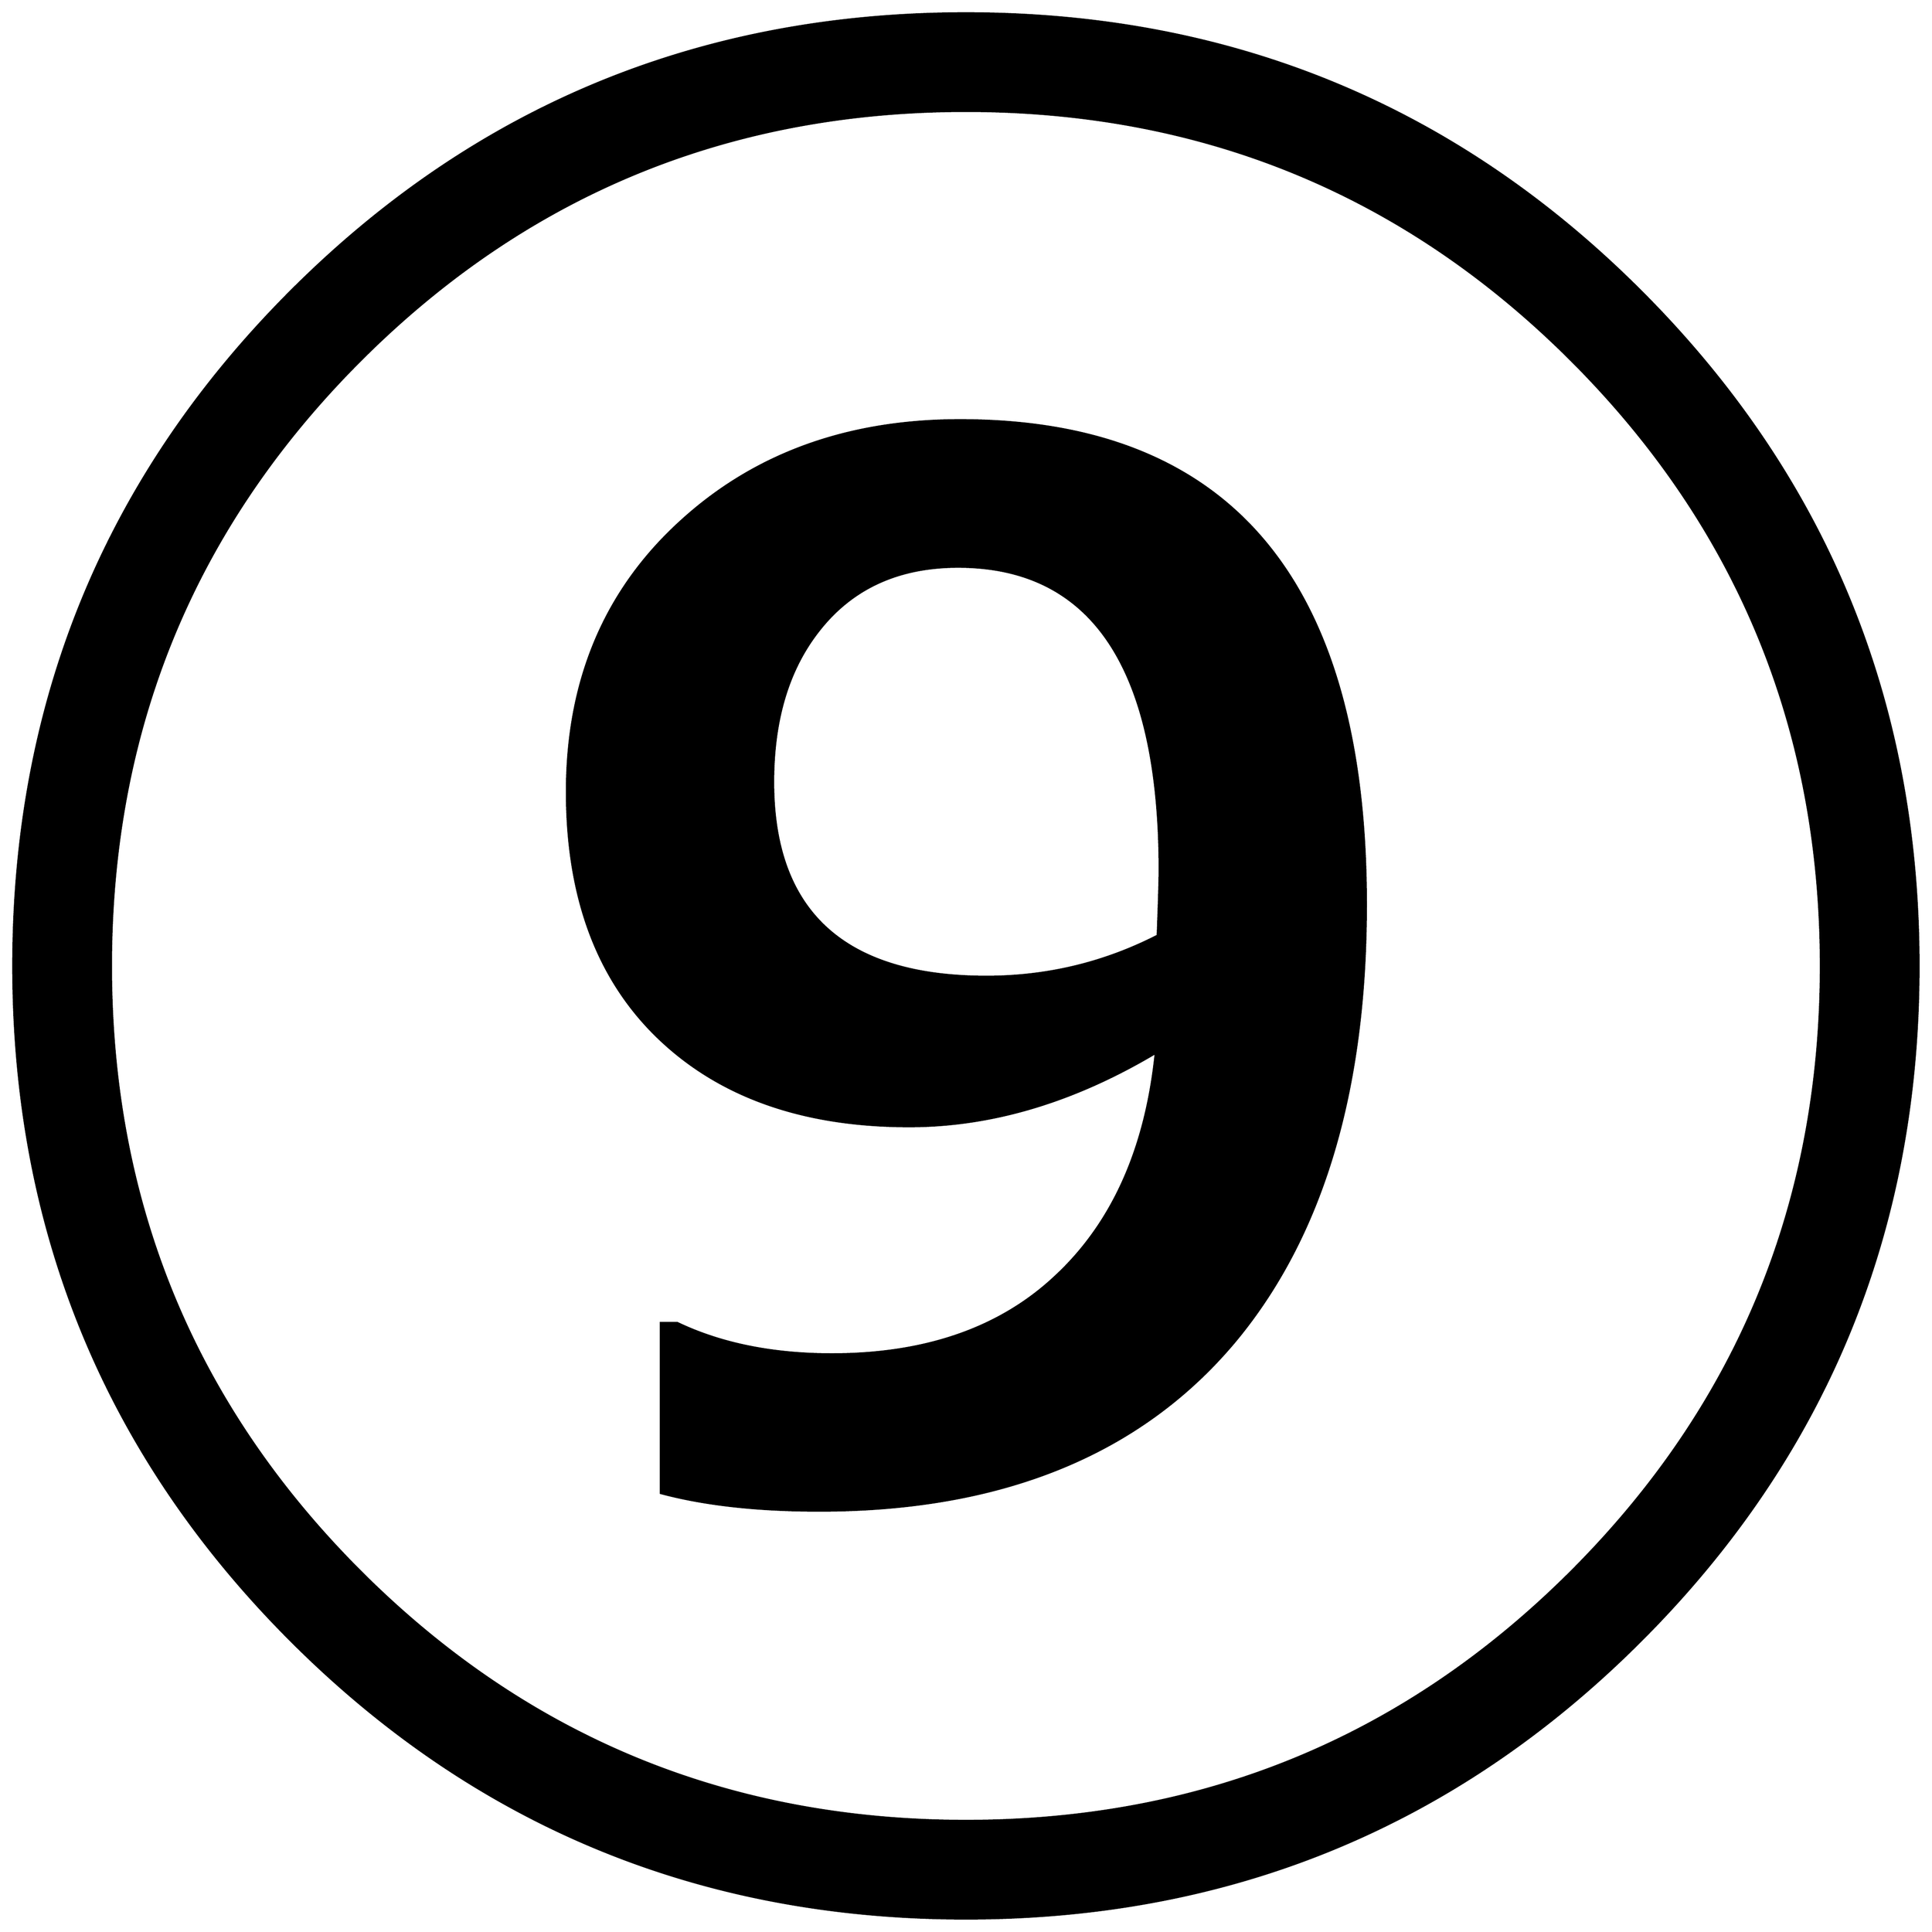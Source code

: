 


\begin{tikzpicture}[y=0.80pt, x=0.80pt, yscale=-1.0, xscale=1.0, inner sep=0pt, outer sep=0pt]
\begin{scope}[shift={(100.0,1706.0)},nonzero rule]
  \path[draw=.,fill=.,line width=1.600pt] (1998.0,-582.0) ..
    controls (1998.0,-311.333) and (1903.333,-81.333) ..
    (1714.0,108.0) .. controls (1524.667,297.333) and (1294.667,392.0)
    .. (1024.0,392.0) .. controls (753.333,392.0) and
    (523.333,297.333) .. (334.0,108.0) .. controls (144.667,-81.333) and
    (50.0,-311.333) .. (50.0,-582.0) .. controls (50.0,-852.667) and
    (144.667,-1082.667) .. (334.0,-1272.0) .. controls
    (523.333,-1461.333) and (753.333,-1556.0) .. (1024.0,-1556.0) ..
    controls (1294.667,-1556.0) and (1524.667,-1461.333) ..
    (1714.0,-1272.0) .. controls (1903.333,-1082.667) and
    (1998.0,-852.667) .. (1998.0,-582.0) -- cycle(1898.0,-582.0)
    .. controls (1898.0,-824.667) and (1813.0,-1031.0) ..
    (1643.0,-1201.0) .. controls (1473.0,-1371.0) and
    (1266.667,-1456.0) .. (1024.0,-1456.0) .. controls
    (781.333,-1456.0) and (575.0,-1371.0) .. (405.0,-1201.0) ..
    controls (235.0,-1031.0) and (150.0,-824.667) ..
    (150.0,-582.0) .. controls (150.0,-339.333) and (235.0,-133.0)
    .. (405.0,37.0) .. controls (575.0,207.0) and (781.333,292.0)
    .. (1024.0,292.0) .. controls (1266.667,292.0) and
    (1473.0,207.0) .. (1643.0,37.0) .. controls (1813.0,-133.0)
    and (1898.0,-339.333) .. (1898.0,-582.0) --
    cycle(1433.0,-645.0) .. controls (1433.0,-454.333) and
    (1388.333,-305.333) .. (1299.0,-198.0) .. controls
    (1202.333,-82.667) and (1060.667,-25.0) .. (874.0,-25.0) ..
    controls (810.667,-25.0) and (756.667,-31.0) .. (712.0,-43.0) --
    (712.0,-217.0) -- (729.0,-217.0) .. controls (773.667,-195.667)
    and (826.333,-185.0) .. (887.0,-185.0) .. controls
    (983.667,-185.0) and (1060.333,-212.0) .. (1117.0,-266.0) ..
    controls (1174.333,-320.0) and (1208.0,-395.667) ..
    (1218.0,-493.0) .. controls (1134.0,-443.0) and
    (1050.0,-418.0) .. (966.0,-418.0) .. controls (858.0,-418.0)
    and (772.667,-448.0) .. (710.0,-508.0) .. controls
    (647.333,-568.0) and (616.0,-652.0) .. (616.0,-760.0) ..
    controls (616.0,-874.0) and (655.0,-966.333) ..
    (733.0,-1037.0) .. controls (808.333,-1105.667) and
    (903.333,-1140.0) .. (1018.0,-1140.0) .. controls
    (1294.667,-1140.0) and (1433.0,-975.0) .. (1433.0,-645.0) --
    cycle(1222.0,-680.0) .. controls (1222.0,-886.667) and
    (1153.333,-990.0) .. (1016.0,-990.0) .. controls
    (954.667,-990.0) and (907.0,-968.0) .. (873.0,-924.0) ..
    controls (842.333,-884.667) and (827.0,-833.333) .. (827.0,-770.0)
    .. controls (827.0,-637.333) and (899.667,-571.0) ..
    (1045.0,-571.0) .. controls (1107.0,-571.0) and
    (1165.333,-585.0) .. (1220.0,-613.0) .. controls
    (1221.333,-649.0) and (1222.0,-671.333) .. (1222.0,-680.0) --
    cycle;
\end{scope}

\end{tikzpicture}

